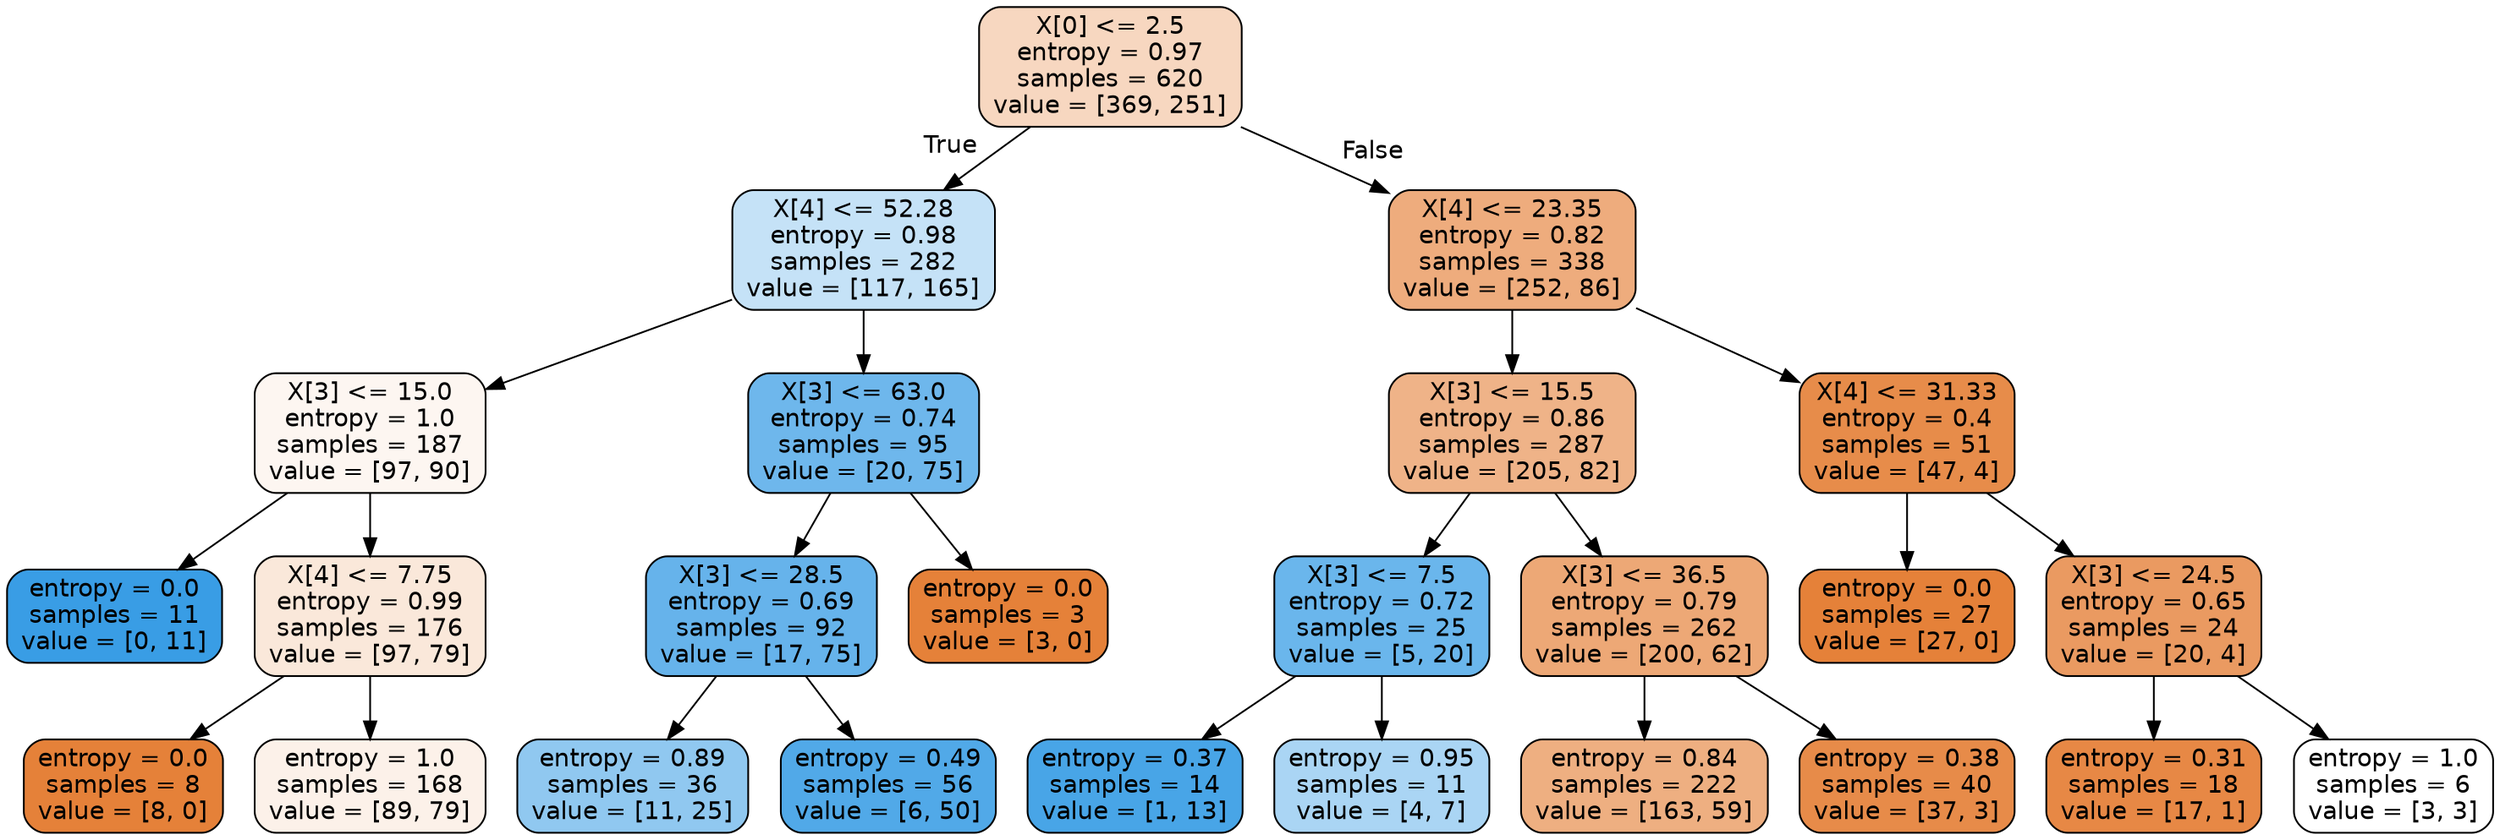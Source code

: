 digraph Tree {
node [shape=box, style="filled, rounded", color="black", fontname=helvetica] ;
edge [fontname=helvetica] ;
0 [label="X[0] <= 2.5\nentropy = 0.97\nsamples = 620\nvalue = [369, 251]", fillcolor="#f7d7c0"] ;
1 [label="X[4] <= 52.28\nentropy = 0.98\nsamples = 282\nvalue = [117, 165]", fillcolor="#c5e2f7"] ;
0 -> 1 [labeldistance=2.5, labelangle=45, headlabel="True"] ;
2 [label="X[3] <= 15.0\nentropy = 1.0\nsamples = 187\nvalue = [97, 90]", fillcolor="#fdf6f1"] ;
1 -> 2 ;
3 [label="entropy = 0.0\nsamples = 11\nvalue = [0, 11]", fillcolor="#399de5"] ;
2 -> 3 ;
4 [label="X[4] <= 7.75\nentropy = 0.99\nsamples = 176\nvalue = [97, 79]", fillcolor="#fae8da"] ;
2 -> 4 ;
5 [label="entropy = 0.0\nsamples = 8\nvalue = [8, 0]", fillcolor="#e58139"] ;
4 -> 5 ;
6 [label="entropy = 1.0\nsamples = 168\nvalue = [89, 79]", fillcolor="#fcf1e9"] ;
4 -> 6 ;
7 [label="X[3] <= 63.0\nentropy = 0.74\nsamples = 95\nvalue = [20, 75]", fillcolor="#6eb7ec"] ;
1 -> 7 ;
8 [label="X[3] <= 28.5\nentropy = 0.69\nsamples = 92\nvalue = [17, 75]", fillcolor="#66b3eb"] ;
7 -> 8 ;
9 [label="entropy = 0.89\nsamples = 36\nvalue = [11, 25]", fillcolor="#90c8f0"] ;
8 -> 9 ;
10 [label="entropy = 0.49\nsamples = 56\nvalue = [6, 50]", fillcolor="#51a9e8"] ;
8 -> 10 ;
11 [label="entropy = 0.0\nsamples = 3\nvalue = [3, 0]", fillcolor="#e58139"] ;
7 -> 11 ;
12 [label="X[4] <= 23.35\nentropy = 0.82\nsamples = 338\nvalue = [252, 86]", fillcolor="#eeac7d"] ;
0 -> 12 [labeldistance=2.5, labelangle=-45, headlabel="False"] ;
13 [label="X[3] <= 15.5\nentropy = 0.86\nsamples = 287\nvalue = [205, 82]", fillcolor="#efb388"] ;
12 -> 13 ;
14 [label="X[3] <= 7.5\nentropy = 0.72\nsamples = 25\nvalue = [5, 20]", fillcolor="#6ab6ec"] ;
13 -> 14 ;
15 [label="entropy = 0.37\nsamples = 14\nvalue = [1, 13]", fillcolor="#48a5e7"] ;
14 -> 15 ;
16 [label="entropy = 0.95\nsamples = 11\nvalue = [4, 7]", fillcolor="#aad5f4"] ;
14 -> 16 ;
17 [label="X[3] <= 36.5\nentropy = 0.79\nsamples = 262\nvalue = [200, 62]", fillcolor="#eda876"] ;
13 -> 17 ;
18 [label="entropy = 0.84\nsamples = 222\nvalue = [163, 59]", fillcolor="#eeaf81"] ;
17 -> 18 ;
19 [label="entropy = 0.38\nsamples = 40\nvalue = [37, 3]", fillcolor="#e78b49"] ;
17 -> 19 ;
20 [label="X[4] <= 31.33\nentropy = 0.4\nsamples = 51\nvalue = [47, 4]", fillcolor="#e78c4a"] ;
12 -> 20 ;
21 [label="entropy = 0.0\nsamples = 27\nvalue = [27, 0]", fillcolor="#e58139"] ;
20 -> 21 ;
22 [label="X[3] <= 24.5\nentropy = 0.65\nsamples = 24\nvalue = [20, 4]", fillcolor="#ea9a61"] ;
20 -> 22 ;
23 [label="entropy = 0.31\nsamples = 18\nvalue = [17, 1]", fillcolor="#e78845"] ;
22 -> 23 ;
24 [label="entropy = 1.0\nsamples = 6\nvalue = [3, 3]", fillcolor="#ffffff"] ;
22 -> 24 ;
}